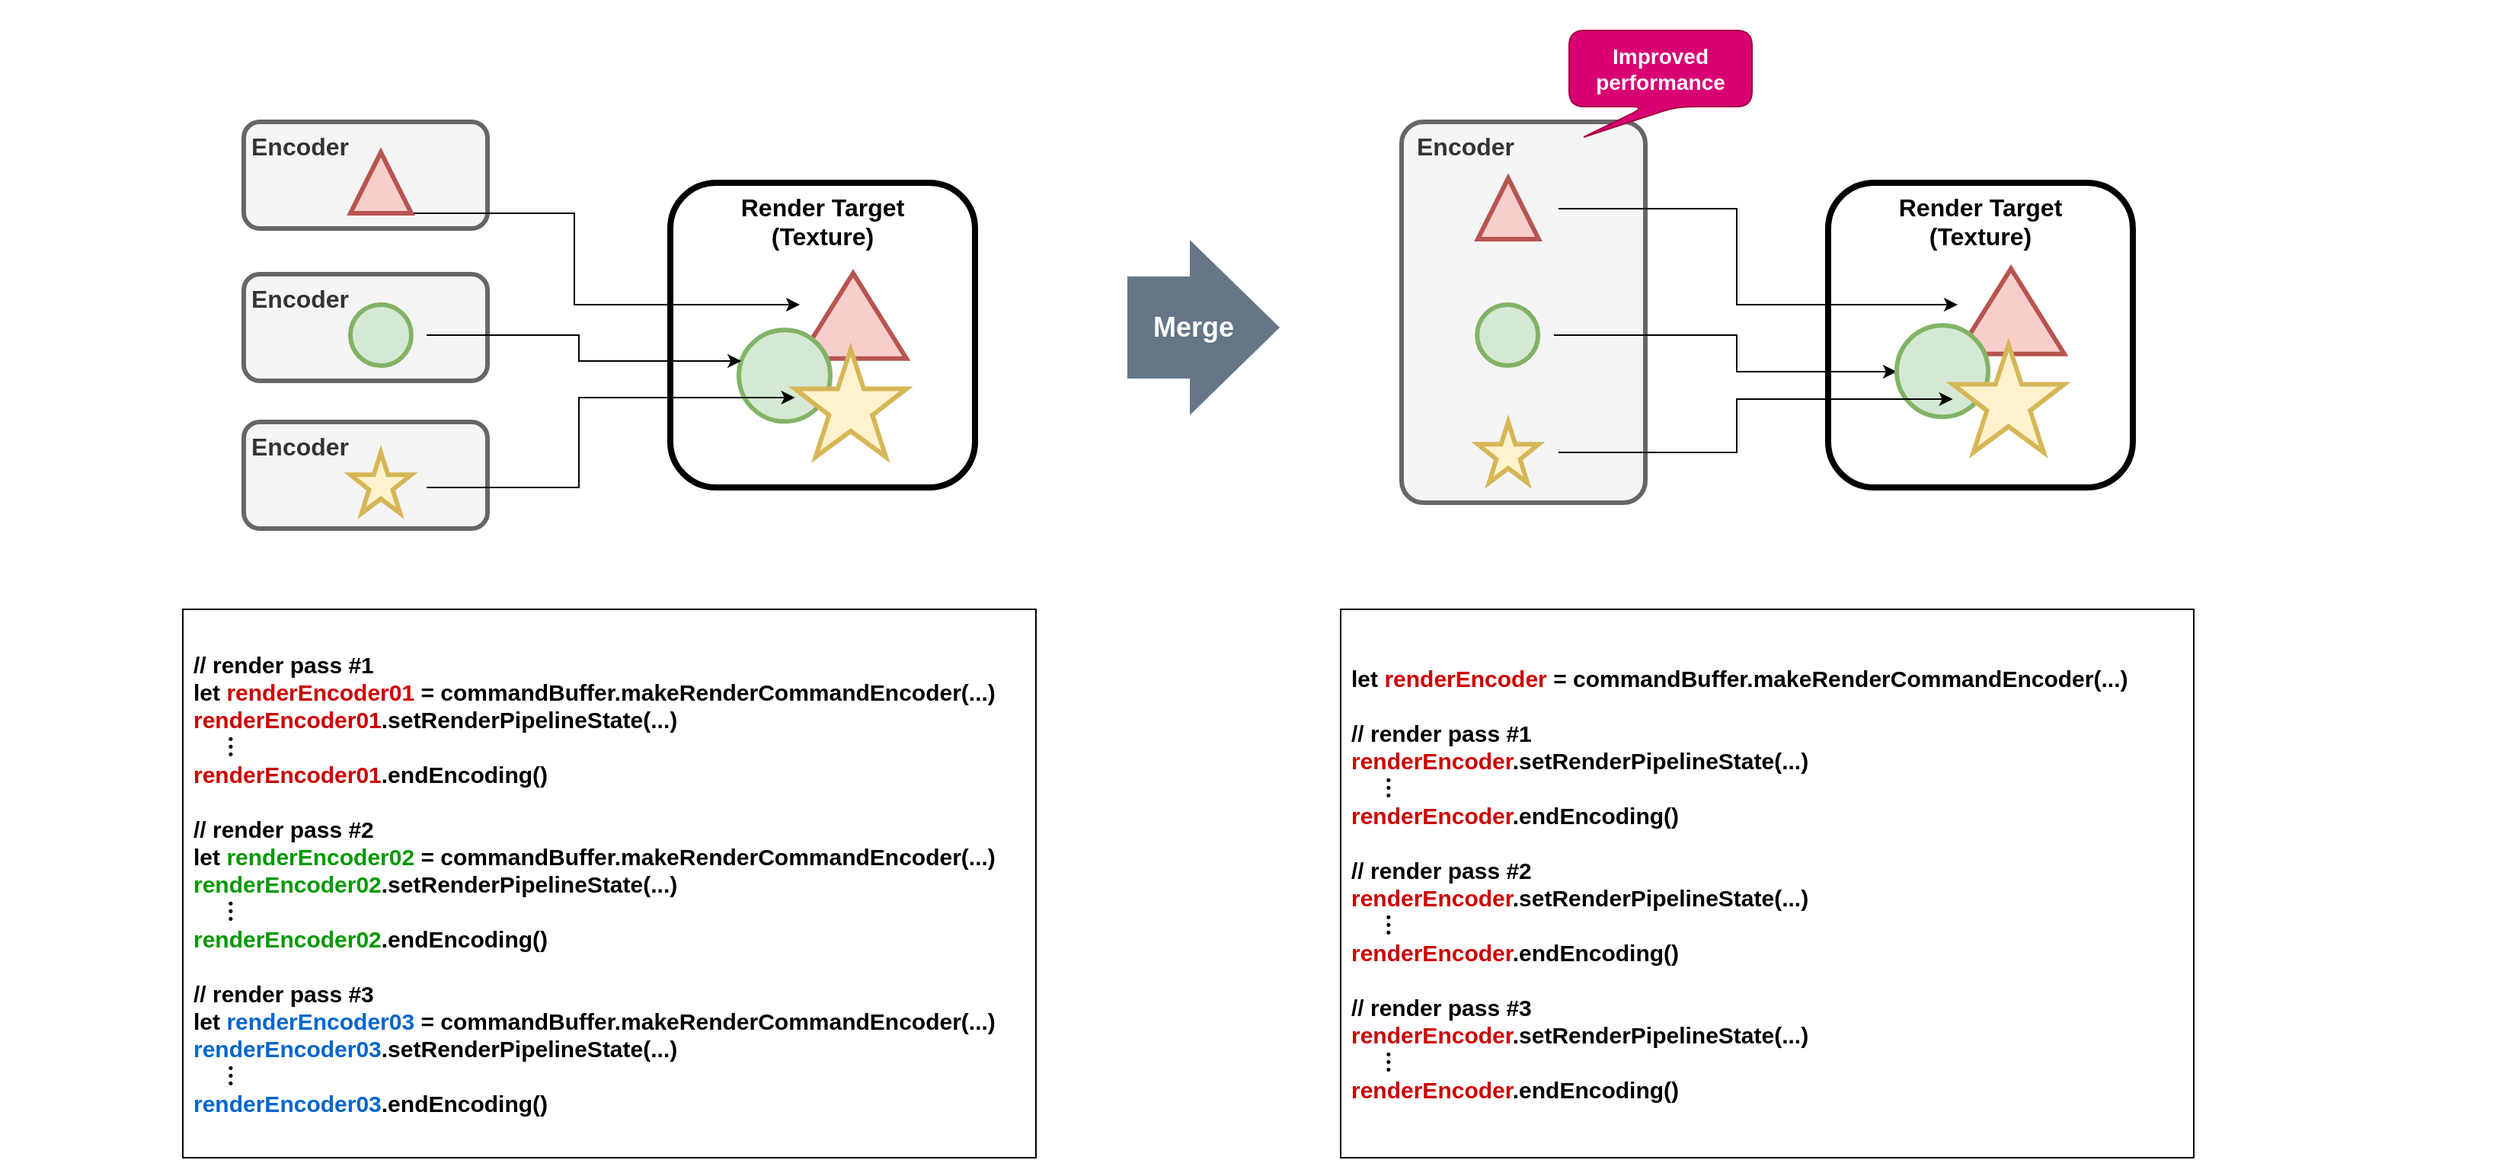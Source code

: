 <mxfile version="21.6.1" type="device">
  <diagram name="ページ1" id="7maM9GfHlBVL6ETrZQ3Q">
    <mxGraphModel dx="954" dy="724" grid="1" gridSize="10" guides="1" tooltips="1" connect="1" arrows="1" fold="1" page="1" pageScale="1" pageWidth="827" pageHeight="1169" math="0" shadow="0">
      <root>
        <mxCell id="0" />
        <mxCell id="1" parent="0" />
        <mxCell id="VYsC4nbNFF84ayx7uJJ_-1" value="Encoder" style="rounded=1;whiteSpace=wrap;html=1;strokeWidth=3;fillColor=#f5f5f5;fontColor=#333333;strokeColor=#666666;verticalAlign=top;fontStyle=1;fontSize=16;align=left;spacingLeft=3;" vertex="1" parent="1">
          <mxGeometry x="160" y="277" width="160" height="70" as="geometry" />
        </mxCell>
        <mxCell id="VYsC4nbNFF84ayx7uJJ_-2" value="Encoder" style="rounded=1;whiteSpace=wrap;html=1;strokeWidth=3;fillColor=#f5f5f5;fontColor=#333333;strokeColor=#666666;verticalAlign=top;fontStyle=1;fontSize=16;align=left;spacingLeft=3;" vertex="1" parent="1">
          <mxGeometry x="160" y="180" width="160" height="70" as="geometry" />
        </mxCell>
        <mxCell id="VYsC4nbNFF84ayx7uJJ_-3" value="Encoder" style="rounded=1;whiteSpace=wrap;html=1;strokeWidth=3;fillColor=#f5f5f5;fontColor=#333333;strokeColor=#666666;verticalAlign=top;fontStyle=1;fontSize=16;align=left;spacingLeft=3;" vertex="1" parent="1">
          <mxGeometry x="160" y="80" width="160" height="70" as="geometry" />
        </mxCell>
        <mxCell id="VYsC4nbNFF84ayx7uJJ_-4" value="Render Target&lt;br style=&quot;border-color: var(--border-color); font-size: 16px;&quot;&gt;&lt;span style=&quot;font-size: 16px;&quot;&gt;(Texture)&lt;/span&gt;" style="rounded=1;whiteSpace=wrap;html=1;strokeWidth=4;fontStyle=1;fontSize=16;verticalAlign=top;" vertex="1" parent="1">
          <mxGeometry x="440" y="120" width="200" height="200" as="geometry" />
        </mxCell>
        <mxCell id="VYsC4nbNFF84ayx7uJJ_-5" style="edgeStyle=orthogonalEdgeStyle;rounded=0;orthogonalLoop=1;jettySize=auto;html=1;" edge="1" parent="1" target="VYsC4nbNFF84ayx7uJJ_-6">
          <mxGeometry relative="1" as="geometry">
            <Array as="points">
              <mxPoint x="377" y="140" />
              <mxPoint x="377" y="200" />
            </Array>
            <mxPoint x="257.11" y="139.999" as="sourcePoint" />
            <mxPoint x="543.16" y="216.0" as="targetPoint" />
          </mxGeometry>
        </mxCell>
        <mxCell id="VYsC4nbNFF84ayx7uJJ_-6" value="" style="verticalLabelPosition=bottom;verticalAlign=top;html=1;shape=mxgraph.basic.acute_triangle;dx=0.5;strokeWidth=3;fillColor=#f8cecc;strokeColor=#b85450;" vertex="1" parent="1">
          <mxGeometry x="525.0" y="179.32" width="70" height="56" as="geometry" />
        </mxCell>
        <mxCell id="VYsC4nbNFF84ayx7uJJ_-7" value="" style="ellipse;whiteSpace=wrap;html=1;aspect=fixed;strokeWidth=3;fillColor=#d5e8d4;strokeColor=#82b366;" vertex="1" parent="1">
          <mxGeometry x="485" y="216.66" width="60" height="60" as="geometry" />
        </mxCell>
        <mxCell id="VYsC4nbNFF84ayx7uJJ_-8" value="" style="verticalLabelPosition=bottom;verticalAlign=top;html=1;shape=mxgraph.basic.star;fillColor=#fff2cc;strokeWidth=3;strokeColor=#d6b656;" vertex="1" parent="1">
          <mxGeometry x="521.83" y="229.32" width="73.17" height="70.68" as="geometry" />
        </mxCell>
        <mxCell id="VYsC4nbNFF84ayx7uJJ_-9" value="" style="verticalLabelPosition=bottom;verticalAlign=top;html=1;shape=mxgraph.basic.acute_triangle;dx=0.5;strokeWidth=3;fillColor=#f8cecc;strokeColor=#b85450;" vertex="1" parent="1">
          <mxGeometry x="230" y="100" width="40" height="40" as="geometry" />
        </mxCell>
        <mxCell id="VYsC4nbNFF84ayx7uJJ_-10" value="" style="ellipse;whiteSpace=wrap;html=1;aspect=fixed;strokeWidth=3;fillColor=#d5e8d4;strokeColor=#82b366;" vertex="1" parent="1">
          <mxGeometry x="230" y="200" width="40" height="40" as="geometry" />
        </mxCell>
        <mxCell id="VYsC4nbNFF84ayx7uJJ_-11" value="" style="verticalLabelPosition=bottom;verticalAlign=top;html=1;shape=mxgraph.basic.star;fillColor=#fff2cc;strokeWidth=3;strokeColor=#d6b656;" vertex="1" parent="1">
          <mxGeometry x="230" y="297" width="40" height="40" as="geometry" />
        </mxCell>
        <mxCell id="VYsC4nbNFF84ayx7uJJ_-12" style="edgeStyle=orthogonalEdgeStyle;rounded=0;orthogonalLoop=1;jettySize=auto;html=1;" edge="1" parent="1" source="VYsC4nbNFF84ayx7uJJ_-28" target="VYsC4nbNFF84ayx7uJJ_-7">
          <mxGeometry relative="1" as="geometry">
            <Array as="points">
              <mxPoint x="380" y="220" />
              <mxPoint x="380" y="237" />
            </Array>
          </mxGeometry>
        </mxCell>
        <mxCell id="VYsC4nbNFF84ayx7uJJ_-13" style="edgeStyle=orthogonalEdgeStyle;rounded=0;orthogonalLoop=1;jettySize=auto;html=1;" edge="1" parent="1" source="VYsC4nbNFF84ayx7uJJ_-29" target="VYsC4nbNFF84ayx7uJJ_-8">
          <mxGeometry relative="1" as="geometry">
            <Array as="points">
              <mxPoint x="380" y="320" />
              <mxPoint x="380" y="261" />
            </Array>
          </mxGeometry>
        </mxCell>
        <mxCell id="VYsC4nbNFF84ayx7uJJ_-14" value="" style="rounded=0;whiteSpace=wrap;html=1;fillColor=none;strokeColor=none;" vertex="1" parent="1">
          <mxGeometry width="40" height="40" as="geometry" />
        </mxCell>
        <mxCell id="VYsC4nbNFF84ayx7uJJ_-15" value="" style="rounded=0;whiteSpace=wrap;html=1;fillColor=none;strokeColor=none;" vertex="1" parent="1">
          <mxGeometry x="1600" width="40" height="40" as="geometry" />
        </mxCell>
        <mxCell id="VYsC4nbNFF84ayx7uJJ_-16" value="Encoder" style="rounded=1;whiteSpace=wrap;html=1;strokeWidth=3;fillColor=#f5f5f5;fontColor=#333333;strokeColor=#666666;verticalAlign=top;fontStyle=1;fontSize=16;align=left;spacingLeft=8;arcSize=9;" vertex="1" parent="1">
          <mxGeometry x="920" y="80" width="160" height="250" as="geometry" />
        </mxCell>
        <mxCell id="VYsC4nbNFF84ayx7uJJ_-17" value="Render Target&lt;br style=&quot;border-color: var(--border-color);&quot;&gt;(Texture)" style="rounded=1;whiteSpace=wrap;html=1;strokeWidth=4;fontStyle=1;fontSize=16;verticalAlign=top;" vertex="1" parent="1">
          <mxGeometry x="1200" y="120" width="200" height="200" as="geometry" />
        </mxCell>
        <mxCell id="VYsC4nbNFF84ayx7uJJ_-18" style="edgeStyle=orthogonalEdgeStyle;rounded=0;orthogonalLoop=1;jettySize=auto;html=1;" edge="1" parent="1" source="VYsC4nbNFF84ayx7uJJ_-30" target="VYsC4nbNFF84ayx7uJJ_-33">
          <mxGeometry relative="1" as="geometry">
            <Array as="points">
              <mxPoint x="1140" y="137" />
              <mxPoint x="1140" y="200" />
            </Array>
          </mxGeometry>
        </mxCell>
        <mxCell id="VYsC4nbNFF84ayx7uJJ_-19" value="" style="verticalLabelPosition=bottom;verticalAlign=top;html=1;shape=mxgraph.basic.acute_triangle;dx=0.5;strokeWidth=3;fillColor=#f8cecc;strokeColor=#b85450;" vertex="1" parent="1">
          <mxGeometry x="970" y="117" width="40" height="40" as="geometry" />
        </mxCell>
        <mxCell id="VYsC4nbNFF84ayx7uJJ_-20" value="" style="ellipse;whiteSpace=wrap;html=1;aspect=fixed;strokeWidth=3;fillColor=#d5e8d4;strokeColor=#82b366;" vertex="1" parent="1">
          <mxGeometry x="969.6" y="200" width="40" height="40" as="geometry" />
        </mxCell>
        <mxCell id="VYsC4nbNFF84ayx7uJJ_-21" value="" style="verticalLabelPosition=bottom;verticalAlign=top;html=1;shape=mxgraph.basic.star;fillColor=#fff2cc;strokeWidth=3;strokeColor=#d6b656;" vertex="1" parent="1">
          <mxGeometry x="970" y="277" width="40" height="40" as="geometry" />
        </mxCell>
        <mxCell id="VYsC4nbNFF84ayx7uJJ_-22" style="edgeStyle=orthogonalEdgeStyle;rounded=0;orthogonalLoop=1;jettySize=auto;html=1;" edge="1" parent="1" source="VYsC4nbNFF84ayx7uJJ_-31" target="VYsC4nbNFF84ayx7uJJ_-34">
          <mxGeometry relative="1" as="geometry">
            <Array as="points">
              <mxPoint x="1140" y="220" />
              <mxPoint x="1140" y="244" />
            </Array>
          </mxGeometry>
        </mxCell>
        <mxCell id="VYsC4nbNFF84ayx7uJJ_-23" value="Improved performance" style="shape=callout;whiteSpace=wrap;html=1;perimeter=calloutPerimeter;rounded=1;flipH=0;flipV=0;strokeWidth=1;fillColor=#d80073;strokeColor=#A50040;fontStyle=1;fontSize=14;position2=0.08;size=20;position=0.42;fontColor=#ffffff;" vertex="1" parent="1">
          <mxGeometry x="1030" y="20" width="120" height="70" as="geometry" />
        </mxCell>
        <mxCell id="VYsC4nbNFF84ayx7uJJ_-24" value="&lt;div style=&quot;font-size: 15px;&quot;&gt;// render pass #1&lt;/div&gt;&lt;div style=&quot;font-size: 15px;&quot;&gt;let &lt;font color=&quot;#cc0000&quot;&gt;renderEncoder01 &lt;/font&gt;= commandBuffer.makeRenderCommandEncoder(...)&lt;/div&gt;&lt;div style=&quot;font-size: 15px;&quot;&gt;&lt;font color=&quot;#cc0000&quot;&gt;renderEncoder01&lt;/font&gt;.setRenderPipelineState(...)&lt;/div&gt;&lt;div style=&quot;font-size: 15px;&quot;&gt;&amp;nbsp; &amp;nbsp; ︙&lt;/div&gt;&lt;div style=&quot;font-size: 15px;&quot;&gt;&lt;font color=&quot;#cc0000&quot;&gt;renderEncoder01&lt;/font&gt;.endEncoding()&lt;/div&gt;&lt;div style=&quot;font-size: 15px;&quot;&gt;&lt;br style=&quot;font-size: 15px;&quot;&gt;&lt;/div&gt;&lt;div style=&quot;font-size: 15px;&quot;&gt;// render pass #2&lt;/div&gt;&lt;div style=&quot;font-size: 15px;&quot;&gt;let &lt;font color=&quot;#009900&quot;&gt;renderEncoder02 &lt;/font&gt;= commandBuffer.makeRenderCommandEncoder(...)&lt;/div&gt;&lt;div style=&quot;font-size: 15px;&quot;&gt;&lt;font color=&quot;#009900&quot;&gt;renderEncoder02&lt;/font&gt;.setRenderPipelineState(...)&lt;/div&gt;&lt;div style=&quot;font-size: 15px;&quot;&gt;&amp;nbsp; &amp;nbsp; ︙&lt;/div&gt;&lt;div style=&quot;font-size: 15px;&quot;&gt;&lt;font color=&quot;#009900&quot;&gt;renderEncoder02&lt;/font&gt;.endEncoding()&lt;/div&gt;&lt;div style=&quot;font-size: 15px;&quot;&gt;&lt;br&gt;&lt;/div&gt;&lt;div style=&quot;font-size: 15px;&quot;&gt;&lt;div style=&quot;border-color: var(--border-color);&quot;&gt;// render pass #3&lt;/div&gt;&lt;div style=&quot;border-color: var(--border-color);&quot;&gt;let &lt;font color=&quot;#0066cc&quot;&gt;renderEncoder03 &lt;/font&gt;= commandBuffer.makeRenderCommandEncoder(...)&lt;/div&gt;&lt;div style=&quot;border-color: var(--border-color);&quot;&gt;&lt;font color=&quot;#0066cc&quot;&gt;renderEncoder03&lt;/font&gt;.setRenderPipelineState(...)&lt;/div&gt;&lt;div style=&quot;border-color: var(--border-color);&quot;&gt;&amp;nbsp; &amp;nbsp; ︙&lt;/div&gt;&lt;div style=&quot;border-color: var(--border-color);&quot;&gt;&lt;font color=&quot;#0066cc&quot;&gt;renderEncoder03&lt;/font&gt;.endEncoding()&lt;/div&gt;&lt;/div&gt;" style="rounded=0;whiteSpace=wrap;html=1;align=left;fontSize=15;fontStyle=1;arcSize=9;spacingLeft=5;" vertex="1" parent="1">
          <mxGeometry x="120" y="400" width="560" height="360" as="geometry" />
        </mxCell>
        <mxCell id="VYsC4nbNFF84ayx7uJJ_-25" value="&lt;div style=&quot;&quot;&gt;&lt;div style=&quot;&quot;&gt;let &lt;font color=&quot;#cc0000&quot;&gt;renderEncoder &lt;/font&gt;= commandBuffer.makeRenderCommandEncoder(...)&lt;/div&gt;&lt;div style=&quot;&quot;&gt;&lt;br&gt;&lt;/div&gt;&lt;div style=&quot;&quot;&gt;// render pass #1&lt;/div&gt;&lt;div style=&quot;&quot;&gt;&lt;font color=&quot;#cc0000&quot;&gt;renderEncoder&lt;/font&gt;.setRenderPipelineState(...)&lt;/div&gt;&lt;div style=&quot;&quot;&gt;&amp;nbsp; &amp;nbsp; ︙&lt;/div&gt;&lt;div style=&quot;&quot;&gt;&lt;font color=&quot;#cc0000&quot;&gt;renderEncoder&lt;/font&gt;.endEncoding()&lt;/div&gt;&lt;div style=&quot;&quot;&gt;&lt;br&gt;&lt;/div&gt;&lt;div style=&quot;&quot;&gt;// render pass #2&lt;/div&gt;&lt;div style=&quot;&quot;&gt;&lt;font color=&quot;#cc0000&quot;&gt;renderEncoder&lt;/font&gt;.setRenderPipelineState(...)&lt;/div&gt;&lt;div style=&quot;&quot;&gt;&amp;nbsp; &amp;nbsp; ︙&lt;/div&gt;&lt;div style=&quot;&quot;&gt;&lt;font color=&quot;#cc0000&quot;&gt;renderEncoder&lt;/font&gt;.endEncoding()&lt;/div&gt;&lt;div style=&quot;&quot;&gt;&lt;br&gt;&lt;/div&gt;&lt;div style=&quot;&quot;&gt;&lt;div style=&quot;border-color: var(--border-color);&quot;&gt;// render pass #3&lt;/div&gt;&lt;div style=&quot;border-color: var(--border-color);&quot;&gt;&lt;font color=&quot;#cc0000&quot;&gt;renderEncoder&lt;/font&gt;.setRenderPipelineState(...)&lt;/div&gt;&lt;div style=&quot;border-color: var(--border-color);&quot;&gt;&amp;nbsp; &amp;nbsp; ︙&lt;/div&gt;&lt;div style=&quot;border-color: var(--border-color);&quot;&gt;&lt;font color=&quot;#cc0000&quot;&gt;renderEncoder&lt;/font&gt;.endEncoding()&lt;/div&gt;&lt;/div&gt;&lt;/div&gt;" style="rounded=0;whiteSpace=wrap;html=1;align=left;fontSize=15;fontStyle=1;arcSize=9;spacingLeft=5;" vertex="1" parent="1">
          <mxGeometry x="880" y="400" width="560" height="360" as="geometry" />
        </mxCell>
        <mxCell id="VYsC4nbNFF84ayx7uJJ_-26" value="Merge" style="shape=singleArrow;whiteSpace=wrap;html=1;arrowWidth=0.583;arrowSize=0.59;fontStyle=1;fontSize=18;fillColor=#647687;strokeColor=none;fontColor=#ffffff;align=left;spacingLeft=15;gradientColor=none;gradientDirection=west;" vertex="1" parent="1">
          <mxGeometry x="740" y="157.5" width="100" height="115" as="geometry" />
        </mxCell>
        <mxCell id="VYsC4nbNFF84ayx7uJJ_-27" value="" style="shape=image;html=1;verticalAlign=top;verticalLabelPosition=bottom;labelBackgroundColor=#ffffff;imageAspect=0;aspect=fixed;image=https://cdn4.iconfinder.com/data/icons/48-bubbles/48/17.Brush-128.png;imageBorder=none;" vertex="1" parent="1">
          <mxGeometry x="240.0" y="100" width="40" height="40" as="geometry" />
        </mxCell>
        <mxCell id="VYsC4nbNFF84ayx7uJJ_-28" value="" style="shape=image;html=1;verticalAlign=top;verticalLabelPosition=bottom;labelBackgroundColor=#ffffff;imageAspect=0;aspect=fixed;image=https://cdn4.iconfinder.com/data/icons/48-bubbles/48/17.Brush-128.png;imageBorder=none;" vertex="1" parent="1">
          <mxGeometry x="240.0" y="200" width="40" height="40" as="geometry" />
        </mxCell>
        <mxCell id="VYsC4nbNFF84ayx7uJJ_-29" value="" style="shape=image;html=1;verticalAlign=top;verticalLabelPosition=bottom;labelBackgroundColor=#ffffff;imageAspect=0;aspect=fixed;image=https://cdn4.iconfinder.com/data/icons/48-bubbles/48/17.Brush-128.png;imageBorder=none;" vertex="1" parent="1">
          <mxGeometry x="240.0" y="300" width="40" height="40" as="geometry" />
        </mxCell>
        <mxCell id="VYsC4nbNFF84ayx7uJJ_-30" value="" style="shape=image;html=1;verticalAlign=top;verticalLabelPosition=bottom;labelBackgroundColor=#ffffff;imageAspect=0;aspect=fixed;image=https://cdn4.iconfinder.com/data/icons/48-bubbles/48/17.Brush-128.png;imageBorder=none;" vertex="1" parent="1">
          <mxGeometry x="982.9" y="120" width="40" height="40" as="geometry" />
        </mxCell>
        <mxCell id="VYsC4nbNFF84ayx7uJJ_-31" value="" style="shape=image;html=1;verticalAlign=top;verticalLabelPosition=bottom;labelBackgroundColor=#ffffff;imageAspect=0;aspect=fixed;image=https://cdn4.iconfinder.com/data/icons/48-bubbles/48/17.Brush-128.png;imageBorder=none;" vertex="1" parent="1">
          <mxGeometry x="980.0" y="200" width="40" height="40" as="geometry" />
        </mxCell>
        <mxCell id="VYsC4nbNFF84ayx7uJJ_-32" value="" style="shape=image;html=1;verticalAlign=top;verticalLabelPosition=bottom;labelBackgroundColor=#ffffff;imageAspect=0;aspect=fixed;image=https://cdn4.iconfinder.com/data/icons/48-bubbles/48/17.Brush-128.png;imageBorder=none;" vertex="1" parent="1">
          <mxGeometry x="982.9" y="280" width="40" height="40" as="geometry" />
        </mxCell>
        <mxCell id="VYsC4nbNFF84ayx7uJJ_-33" value="" style="verticalLabelPosition=bottom;verticalAlign=top;html=1;shape=mxgraph.basic.acute_triangle;dx=0.5;strokeWidth=3;fillColor=#f8cecc;strokeColor=#b85450;" vertex="1" parent="1">
          <mxGeometry x="1285" y="176.32" width="70" height="56" as="geometry" />
        </mxCell>
        <mxCell id="VYsC4nbNFF84ayx7uJJ_-34" value="" style="ellipse;whiteSpace=wrap;html=1;aspect=fixed;strokeWidth=3;fillColor=#d5e8d4;strokeColor=#82b366;" vertex="1" parent="1">
          <mxGeometry x="1245" y="213.66" width="60" height="60" as="geometry" />
        </mxCell>
        <mxCell id="VYsC4nbNFF84ayx7uJJ_-35" value="" style="verticalLabelPosition=bottom;verticalAlign=top;html=1;shape=mxgraph.basic.star;fillColor=#fff2cc;strokeWidth=3;strokeColor=#d6b656;" vertex="1" parent="1">
          <mxGeometry x="1281.83" y="226.32" width="73.17" height="70.68" as="geometry" />
        </mxCell>
        <mxCell id="VYsC4nbNFF84ayx7uJJ_-36" style="edgeStyle=orthogonalEdgeStyle;rounded=0;orthogonalLoop=1;jettySize=auto;html=1;" edge="1" parent="1" source="VYsC4nbNFF84ayx7uJJ_-32" target="VYsC4nbNFF84ayx7uJJ_-35">
          <mxGeometry relative="1" as="geometry">
            <Array as="points">
              <mxPoint x="1140" y="297" />
              <mxPoint x="1140" y="262" />
            </Array>
          </mxGeometry>
        </mxCell>
      </root>
    </mxGraphModel>
  </diagram>
</mxfile>
